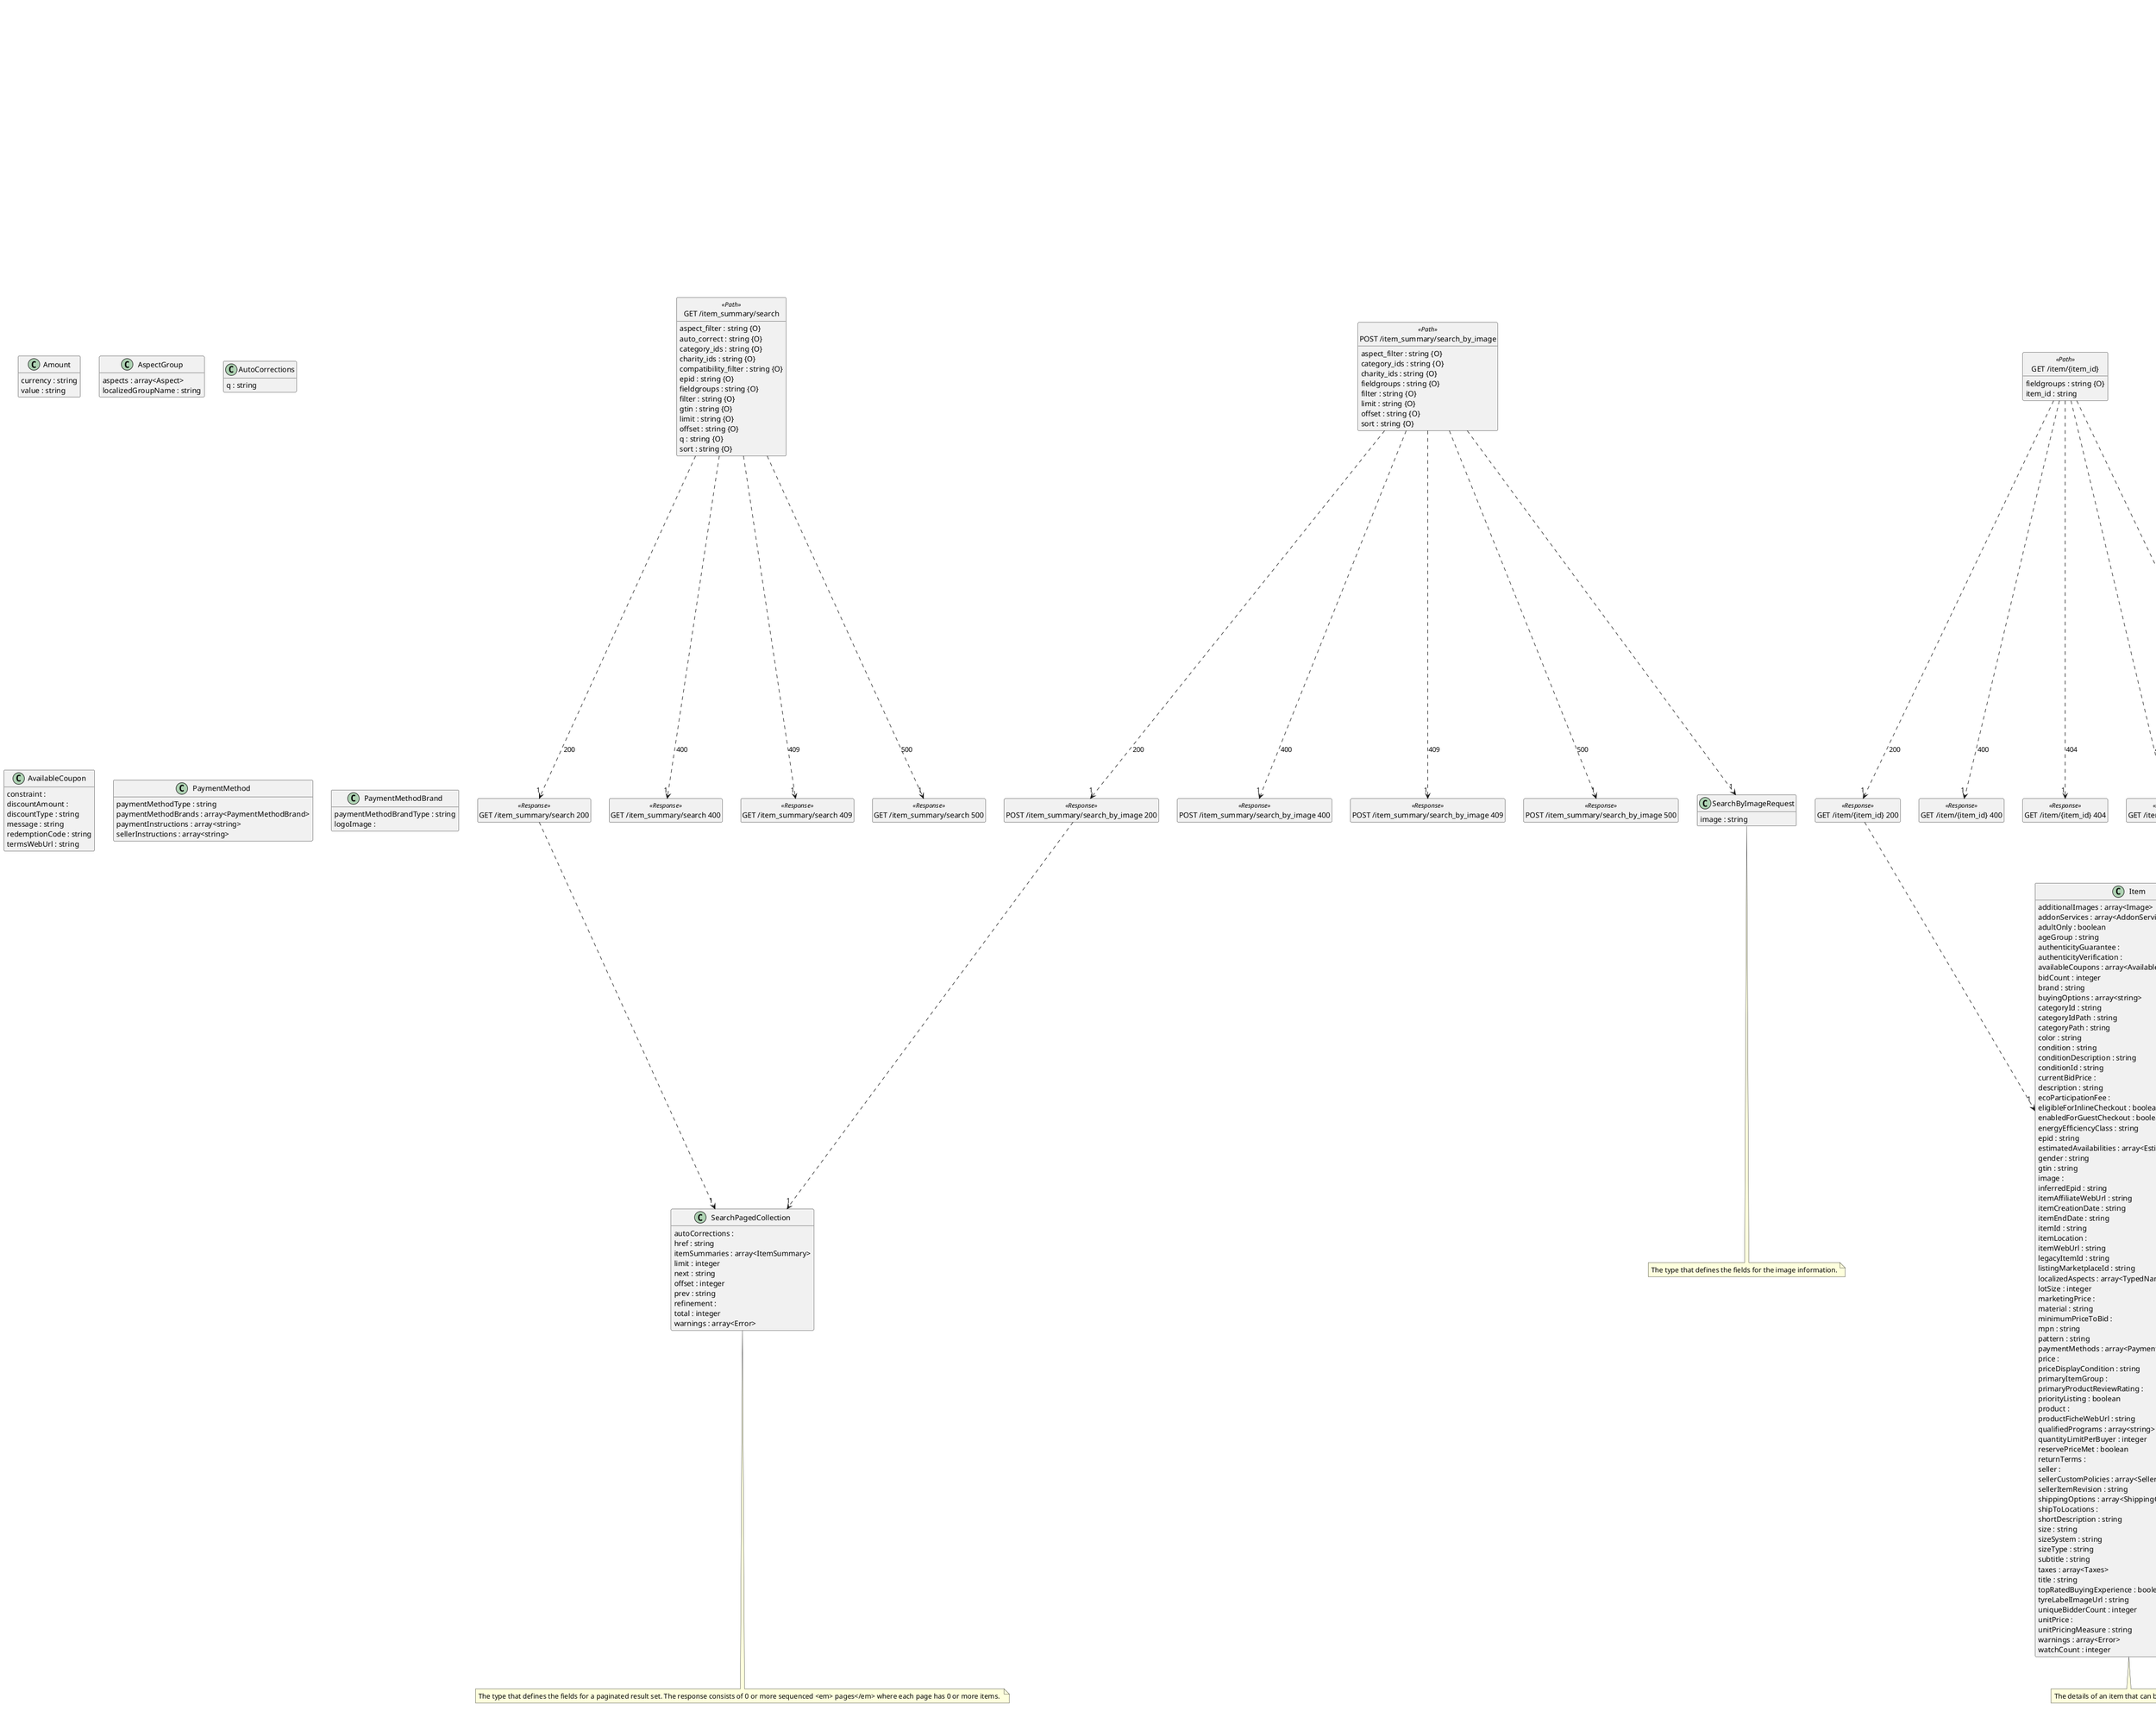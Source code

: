 @startuml OpenApi Type diagram
'!theme blueprint

hide <<Path>> circle
hide <<Response>> circle
hide <<Parameter>> circle
hide empty methods
hide empty fields
set namespaceSeparator none

title Browse API v1.16.0
footer OpenApi Type diagram - futurum.openapi-to-plantuml
class "GET /item_summary/search" <<Path>> {
{field} aspect_filter : string {O}
{field} auto_correct : string {O}
{field} category_ids : string {O}
{field} charity_ids : string {O}
{field} compatibility_filter : string {O}
{field} epid : string {O}
{field} fieldgroups : string {O}
{field} filter : string {O}
{field} gtin : string {O}
{field} limit : string {O}
{field} offset : string {O}
{field} q : string {O}
{field} sort : string {O}
}

class "GET /item_summary/search 200" <<Response>> { }
class "GET /item_summary/search 400" <<Response>> { }
class "GET /item_summary/search 409" <<Response>> { }
class "GET /item_summary/search 500" <<Response>> { }
class "POST /item_summary/search_by_image" <<Path>> {
{field} aspect_filter : string {O}
{field} category_ids : string {O}
{field} charity_ids : string {O}
{field} fieldgroups : string {O}
{field} filter : string {O}
{field} limit : string {O}
{field} offset : string {O}
{field} sort : string {O}
}

class "POST /item_summary/search_by_image 200" <<Response>> { }
class "POST /item_summary/search_by_image 400" <<Response>> { }
class "POST /item_summary/search_by_image 409" <<Response>> { }
class "POST /item_summary/search_by_image 500" <<Response>> { }
class "GET /item/{item_id}" <<Path>> {
{field} fieldgroups : string {O}
{field} item_id : string
}

class "GET /item/{item_id} 200" <<Response>> { }
class "GET /item/{item_id} 400" <<Response>> { }
class "GET /item/{item_id} 404" <<Response>> { }
class "GET /item/{item_id} 409" <<Response>> { }
class "GET /item/{item_id} 500" <<Response>> { }
class "GET /item/get_item_by_legacy_id" <<Path>> {
{field} fieldgroups : string {O}
{field} legacy_item_id : string
{field} legacy_variation_id : string {O}
{field} legacy_variation_sku : string {O}
}

class "GET /item/get_item_by_legacy_id 200" <<Response>> { }
class "GET /item/get_item_by_legacy_id 400" <<Response>> { }
class "GET /item/get_item_by_legacy_id 404" <<Response>> { }
class "GET /item/get_item_by_legacy_id 409" <<Response>> { }
class "GET /item/get_item_by_legacy_id 500" <<Response>> { }
class "GET /item/" <<Path>> {
{field} item_ids : string {O}
{field} item_group_ids : string {O}
}

class "GET /item/ 200" <<Response>> { }
class "GET /item/ 400" <<Response>> { }
class "GET /item/ 404" <<Response>> { }
class "GET /item/ 409" <<Response>> { }
class "GET /item/ 500" <<Response>> { }
class "GET /item/get_items_by_item_group" <<Path>> {
{field} item_group_id : string
}

class "GET /item/get_items_by_item_group 200" <<Response>> { }
class "GET /item/get_items_by_item_group 400" <<Response>> { }
class "GET /item/get_items_by_item_group 404" <<Response>> { }
class "GET /item/get_items_by_item_group 409" <<Response>> { }
class "GET /item/get_items_by_item_group 500" <<Response>> { }
class "POST /item/{item_id}/check_compatibility" <<Path>> {
{field} item_id : string
{field} X-EBAY-C-MARKETPLACE-ID : string
}

class "POST /item/{item_id}/check_compatibility 200" <<Response>> { }
class "POST /item/{item_id}/check_compatibility 400" <<Response>> { }
class "POST /item/{item_id}/check_compatibility 404" <<Response>> { }
class "POST /item/{item_id}/check_compatibility 409" <<Response>> { }
class "POST /item/{item_id}/check_compatibility 500" <<Response>> { }
class "POST /shopping_cart/add_item" <<Path>> {
}

class "POST /shopping_cart/add_item 200" <<Response>> { }
class "POST /shopping_cart/add_item 204" <<Response>> { }
class "POST /shopping_cart/add_item 400" <<Response>> { }
class "POST /shopping_cart/add_item 403" <<Response>> { }
class "POST /shopping_cart/add_item 409" <<Response>> { }
class "POST /shopping_cart/add_item 500" <<Response>> { }
class "GET /shopping_cart/" <<Path>> {
}

class "GET /shopping_cart/ 200" <<Response>> { }
class "GET /shopping_cart/ 204" <<Response>> { }
class "GET /shopping_cart/ 400" <<Response>> { }
class "GET /shopping_cart/ 403" <<Response>> { }
class "GET /shopping_cart/ 404" <<Response>> { }
class "GET /shopping_cart/ 500" <<Response>> { }
class "POST /shopping_cart/remove_item" <<Path>> {
}

class "POST /shopping_cart/remove_item 200" <<Response>> { }
class "POST /shopping_cart/remove_item 204" <<Response>> { }
class "POST /shopping_cart/remove_item 400" <<Response>> { }
class "POST /shopping_cart/remove_item 403" <<Response>> { }
class "POST /shopping_cart/remove_item 409" <<Response>> { }
class "POST /shopping_cart/remove_item 500" <<Response>> { }
class "POST /shopping_cart/update_quantity" <<Path>> {
}

class "POST /shopping_cart/update_quantity 200" <<Response>> { }
class "POST /shopping_cart/update_quantity 400" <<Response>> { }
class "POST /shopping_cart/update_quantity 403" <<Response>> { }
class "POST /shopping_cart/update_quantity 409" <<Response>> { }
class "POST /shopping_cart/update_quantity 500" <<Response>> { }
class "AddCartItemInput" {
{field} itemId : string
{field} quantity : integer
}

note bottom of AddCartItemInput
The type that defines the fields for the <b>addItems</b> request.
end note

class "AdditionalProductIdentity" {
{field} productIdentity : array<ProductIdentity>
}

note bottom of AdditionalProductIdentity
The type that defines the array of product identifiers associated with the item. This container is returned if the seller has associated the eBay Product Identifier (ePID) with the item and in the request <b> fieldgroups</b> is set to <code>PRODUCT</code>.
end note

class "AddonService" {
{field} selection : string
{field} serviceFee : 
{field} serviceId : string
{field} serviceType : string
}

note bottom of AddonService
This container describes an add-on service that may be selected for an item or that may apply automatically. A charge may be associated with the add-on service.
end note

class "Address" {
{field} addressLine1 : string
{field} addressLine2 : string
{field} city : string
{field} country : string
{field} county : string
{field} postalCode : string
{field} stateOrProvince : string
}

note bottom of Address
The type that defines the fields for an address.
end note

class "Amount" {
{field} currency : string
{field} value : string
}

class "Aspect" {
{field} localizedName : string
{field} localizedValues : array<string>
}

note bottom of Aspect
The type that defines the fields for the name/value pairs for the aspects of the product. For example: BRAND/Apple
end note

class "AspectDistribution" {
{field} aspectValueDistributions : array<AspectValueDistribution>
{field} localizedAspectName : string
}

note bottom of AspectDistribution
The type that define the fields for the aspect information. Aspects are the variations of an item, such as color, size, etc.
end note

class "AspectGroup" {
{field} aspects : array<Aspect>
{field} localizedGroupName : string
}

class "AspectValueDistribution" {
{field} localizedAspectValue : string
{field} matchCount : integer
{field} refinementHref : string
}

note bottom of AspectValueDistribution
The container that defines the fields for the conditions refinements. This container is returned when <b> fieldgroups</b> is set to <code>ASPECT_REFINEMENTS</code> or <code>FULL</code> in the request.
end note

class "AttributeNameValue" {
{field} name : string
{field} value : string
}

note bottom of AttributeNameValue
The type the defines attribute name/value pair fields that specify a product. The type of data depends on the context. For example, if you were using this to specify a specific vehicle, the attribute names would be Make, Model, Year, etc.
end note

class "AuthenticityGuaranteeProgram" {
{field} description : string
{field} termsWebUrl : string
}

note bottom of AuthenticityGuaranteeProgram
A type that identifies whether the item is qualified for the Authenticity Guarantee program.
end note

class "AuthenticityVerificationProgram" {
{field} description : string
{field} termsWebUrl : string
}

note bottom of AuthenticityVerificationProgram
A type that identifies whether the item is from a verified seller.
end note

class "AutoCorrections" {
{field} q : string
}

class "AvailableCoupon" {
{field} constraint : 
{field} discountAmount : 
{field} discountType : string
{field} message : string
{field} redemptionCode : string
{field} termsWebUrl : string
}

class "BuyingOptionDistribution" {
{field} buyingOption : string
{field} matchCount : integer
{field} refinementHref : string
}

note bottom of BuyingOptionDistribution
The container that defines the fields for the buying options refinements. This container is returned when <b> fieldgroups</b> is set to <code>BUYING_OPTION_REFINEMENTS</code> or <code>FULL</code> in the request.
end note

class "CartItem" {
{field} cartItemId : string
{field} cartItemSubtotal : 
{field} image : 
{field} itemId : string
{field} itemWebUrl : string
{field} price : 
{field} quantity : integer
{field} title : string
}

note bottom of CartItem
The type that defines the fields for the individual items in a cart.
end note

class "Category" {
{field} categoryId : string
}

note bottom of Category
This type is used by the <b> categories</b>  container in the response of the <b> search</b>  method, and contains the primary item category ID of the item, as well as the secondary item category if the item was listed in two categories.
end note

class "CategoryDistribution" {
{field} categoryId : string
{field} categoryName : string
{field} matchCount : integer
{field} refinementHref : string
}

note bottom of CategoryDistribution
The container that defines the fields for the category refinements. This container is returned when <b> fieldgroups</b> is set to <code>CATEGORY_REFINEMENTS</code> or <code>FULL</code> in the request.
end note

class "CommonDescriptions" {
{field} description : string
{field} itemIds : array<string>
}

note bottom of CommonDescriptions
The type that defines the fields for the item ids that all use a common description.  Often the item variations within an item group all have the same description. Instead of repeating this description in the item details of each item, a description that is shared by at least one other item is returned in this container. If the description is unique, it is returned in the <b> items.description</b> field.
end note

class "CompatibilityPayload" {
{field} compatibilityProperties : array<AttributeNameValue>
}

note bottom of CompatibilityPayload
An array of attribute name/value pairs used to define a specific product. For example: If you wanted to specify a specific car, one of the name/value pairs would be <br /><code>"name" : "Year", <br />"value" : "2019"</code>  <p> For a list of the attributes required for cars and trucks and motorcycles see <a href="/api-docs/buy/static/api-browse.html#Check">Check compatibility</a> in the Buy Integration Guide.</p>
end note

class "CompatibilityProperty" {
{field} localizedName : string
{field} name : string
{field} value : string
}

note bottom of CompatibilityProperty
This container returns the product attribute name/value pairs that are compatible with the keyword. These attributes are submitted in the  <b>compatibility_filter</b> request field.
end note

class "CompatibilityResponse" {
{field} compatibilityStatus : string
{field} warnings : array<Error>
}

note bottom of CompatibilityResponse
The type that defines the response fields for <b> checkCompatibility</b>.  
end note

class "ConditionDistribution" {
{field} condition : string
{field} conditionId : string
{field} matchCount : integer
{field} refinementHref : string
}

note bottom of ConditionDistribution
The container that defines the fields for the conditions refinements. This container is returned when <b> fieldgroups</b> is set to <code>CONDITION_REFINEMENTS</code> or <code>FULL</code> in the request.
end note

class "ConvertedAmount" {
{field} convertedFromCurrency : string
{field} convertedFromValue : string
{field} currency : string
{field} value : string
}

note bottom of ConvertedAmount
This type defines the monetary value of an amount. It can provide the amount in both the currency used on the eBay site where an item is being offered and the conversion of that value into another currency, if applicable.
end note

class "CoreItem" {
{field} additionalImages : array<Image>
{field} adultOnly : boolean
{field} ageGroup : string
{field} authenticityGuarantee : 
{field} authenticityVerification : 
{field} availableCoupons : array<AvailableCoupon>
{field} bidCount : integer
{field} brand : string
{field} buyingOptions : array<string>
{field} categoryId : string
{field} categoryPath : string
{field} color : string
{field} condition : string
{field} conditionDescription : string
{field} conditionId : string
{field} currentBidPrice : 
{field} description : string
{field} eligibleForInlineCheckout : boolean
{field} enabledForGuestCheckout : boolean
{field} energyEfficiencyClass : string
{field} epid : string
{field} estimatedAvailabilities : array<EstimatedAvailability>
{field} gender : string
{field} gtin : string
{field} image : 
{field} inferredEpid : string
{field} itemAffiliateWebUrl : string
{field} itemCreationDate : string
{field} itemEndDate : string
{field} itemId : string
{field} itemLocation : 
{field} itemWebUrl : string
{field} legacyItemId : string
{field} localizedAspects : array<TypedNameValue>
{field} lotSize : integer
{field} marketingPrice : 
{field} material : string
{field} minimumPriceToBid : 
{field} mpn : string
{field} pattern : string
{field} paymentMethods : array<PaymentMethod>
{field} price : 
{field} priceDisplayCondition : string
{field} primaryItemGroup : 
{field} primaryProductReviewRating : 
{field} priorityListing : boolean
{field} product : 
{field} productFicheWebUrl : string
{field} qualifiedPrograms : array<string>
{field} quantityLimitPerBuyer : integer
{field} reservePriceMet : boolean
{field} returnTerms : 
{field} seller : 
{field} sellerItemRevision : string
{field} shippingOptions : array<ShippingOption>
{field} shipToLocations : 
{field} shortDescription : string
{field} size : string
{field} sizeSystem : string
{field} sizeType : string
{field} subtitle : string
{field} taxes : array<Taxes>
{field} title : string
{field} topRatedBuyingExperience : boolean
{field} tyreLabelImageUrl : string
{field} uniqueBidderCount : integer
{field} unitPrice : 
{field} unitPricingMeasure : string
}

note bottom of CoreItem
An array of containers with the details for all of the items returned.
end note

class "CouponConstraint" {
{field} expirationDate : string
}

note bottom of CouponConstraint
This type is used to provide the expiration date of a coded coupon.
end note

class "Error" {
{field} category : string
{field} domain : string
{field} errorId : integer
{field} inputRefIds : array<string>
{field} longMessage : string
{field} message : string
{field} outputRefIds : array<string>
{field} parameters : array<ErrorParameter>
{field} subdomain : string
}

note bottom of Error
The type that defines the fields that can be returned in an error.
end note

class "ErrorParameter" {
{field} name : string
{field} value : string
}

note bottom of ErrorParameter
An array of name/value pairs that provide details regarding the error.
end note

class "EstimatedAvailability" {
{field} availabilityThreshold : integer
{field} availabilityThresholdType : string
{field} deliveryOptions : array<string>
{field} estimatedAvailabilityStatus : string
{field} estimatedAvailableQuantity : integer
{field} estimatedSoldQuantity : integer
}

note bottom of EstimatedAvailability
The type that defines the fields for the estimated item availability information.
end note

class "Image" {
{field} height : integer
{field} imageUrl : string
{field} width : integer
}

note bottom of Image
Type the defines the details of an image, such as size and image URL. Currently,  only <b> imageUrl</b> is  populated. The <b> height</b> and <b> width</b> were added for future use.
end note

class "Item" {
{field} additionalImages : array<Image>
{field} addonServices : array<AddonService>
{field} adultOnly : boolean
{field} ageGroup : string
{field} authenticityGuarantee : 
{field} authenticityVerification : 
{field} availableCoupons : array<AvailableCoupon>
{field} bidCount : integer
{field} brand : string
{field} buyingOptions : array<string>
{field} categoryId : string
{field} categoryIdPath : string
{field} categoryPath : string
{field} color : string
{field} condition : string
{field} conditionDescription : string
{field} conditionId : string
{field} currentBidPrice : 
{field} description : string
{field} ecoParticipationFee : 
{field} eligibleForInlineCheckout : boolean
{field} enabledForGuestCheckout : boolean
{field} energyEfficiencyClass : string
{field} epid : string
{field} estimatedAvailabilities : array<EstimatedAvailability>
{field} gender : string
{field} gtin : string
{field} image : 
{field} inferredEpid : string
{field} itemAffiliateWebUrl : string
{field} itemCreationDate : string
{field} itemEndDate : string
{field} itemId : string
{field} itemLocation : 
{field} itemWebUrl : string
{field} legacyItemId : string
{field} listingMarketplaceId : string
{field} localizedAspects : array<TypedNameValue>
{field} lotSize : integer
{field} marketingPrice : 
{field} material : string
{field} minimumPriceToBid : 
{field} mpn : string
{field} pattern : string
{field} paymentMethods : array<PaymentMethod>
{field} price : 
{field} priceDisplayCondition : string
{field} primaryItemGroup : 
{field} primaryProductReviewRating : 
{field} priorityListing : boolean
{field} product : 
{field} productFicheWebUrl : string
{field} qualifiedPrograms : array<string>
{field} quantityLimitPerBuyer : integer
{field} reservePriceMet : boolean
{field} returnTerms : 
{field} seller : 
{field} sellerCustomPolicies : array<SellerCustomPolicy>
{field} sellerItemRevision : string
{field} shippingOptions : array<ShippingOption>
{field} shipToLocations : 
{field} shortDescription : string
{field} size : string
{field} sizeSystem : string
{field} sizeType : string
{field} subtitle : string
{field} taxes : array<Taxes>
{field} title : string
{field} topRatedBuyingExperience : boolean
{field} tyreLabelImageUrl : string
{field} uniqueBidderCount : integer
{field} unitPrice : 
{field} unitPricingMeasure : string
{field} warnings : array<Error>
{field} watchCount : integer
}

note bottom of Item
The details of an item that can be purchased.
end note

class "ItemGroup" {
{field} commonDescriptions : array<CommonDescriptions>
{field} items : array<Item>
{field} warnings : array<Error>
}

note bottom of ItemGroup
The type that defines the fields for the item details.
end note

class "ItemGroupSummary" {
{field} itemGroupAdditionalImages : array<Image>
{field} itemGroupHref : string
{field} itemGroupId : string
{field} itemGroupImage : 
{field} itemGroupTitle : string
{field} itemGroupType : string
}

note bottom of ItemGroupSummary
The type that defines the fields for the details of each item in an item group. An item group is  an item that has various aspect differences, such as color, size, storage capacity, etc. When an item group is created, one of the item variations, such as the red shirt size L, is chosen as the "parent". All the other items in the group are the children, such as the blue shirt size L, red shirt size M, etc. <br /><br /><span class="tablenote"><b> Note: </b> This container is returned only if the <b> item_id</b> in the request is an item group (parent ID of an item with variations).</span>
end note

class "ItemLocationImpl" {
{field} addressLine1 : string
{field} addressLine2 : string
{field} city : string
{field} country : string
{field} county : string
{field} postalCode : string
{field} stateOrProvince : string
}

note bottom of ItemLocationImpl
The type that defines the fields for the location of an item, such as information typically used for an address, including postal code, county, state/province, street address, city, and country (2-digit ISO code).
end note

class "ItemReturnTerms" {
{field} extendedHolidayReturnsOffered : boolean
{field} refundMethod : string
{field} restockingFeePercentage : string
{field} returnInstructions : string
{field} returnMethod : string
{field} returnPeriod : 
{field} returnsAccepted : boolean
{field} returnShippingCostPayer : string
}

note bottom of ItemReturnTerms
The type that defines the fields for the seller's return policy.
end note

class "ItemSummary" {
{field} additionalImages : array<Image>
{field} adultOnly : boolean
{field} availableCoupons : boolean
{field} bidCount : integer
{field} buyingOptions : array<string>
{field} categories : array<Category>
{field} compatibilityMatch : string
{field} compatibilityProperties : array<CompatibilityProperty>
{field} condition : string
{field} conditionId : string
{field} currentBidPrice : 
{field} distanceFromPickupLocation : 
{field} energyEfficiencyClass : string
{field} epid : string
{field} image : 
{field} itemAffiliateWebUrl : string
{field} itemCreationDate : string
{field} itemEndDate : string
{field} itemGroupHref : string
{field} itemGroupType : string
{field} itemHref : string
{field} itemId : string
{field} itemLocation : 
{field} itemWebUrl : string
{field} legacyItemId : string
{field} listingMarketplaceId : string
{field} marketingPrice : 
{field} pickupOptions : array<PickupOptionSummary>
{field} price : 
{field} priceDisplayCondition : string
{field} priorityListing : boolean
{field} qualifiedPrograms : array<string>
{field} seller : 
{field} shippingOptions : array<ShippingOptionSummary>
{field} shortDescription : string
{field} thumbnailImages : array<Image>
{field} title : string
{field} topRatedBuyingExperience : boolean
{field} tyreLabelImageUrl : string
{field} unitPrice : 
{field} unitPricingMeasure : string
{field} watchCount : integer
}

note bottom of ItemSummary
The type that defines the fields for the details of a specific item.
end note

class "Items" {
{field} items : array<CoreItem>
{field} total : integer
{field} warnings : array<Error>
}

note bottom of Items
Container for a list of items.
end note

class "LegalAddress" {
{field} addressLine1 : string
{field} addressLine2 : string
{field} city : string
{field} country : string
{field} countryName : string
{field} county : string
{field} postalCode : string
{field} stateOrProvince : string
}

note bottom of LegalAddress
Type that defines the fields for the seller's address.
end note

class "MarketingPrice" {
{field} discountAmount : 
{field} discountPercentage : string
{field} originalPrice : 
{field} priceTreatment : string
}

note bottom of MarketingPrice
The type that defines the fields that describe a seller discount.
end note

class "PaymentMethod" {
{field} paymentMethodType : string
{field} paymentMethodBrands : array<PaymentMethodBrand>
{field} paymentInstructions : array<string>
{field} sellerInstructions : array<string>
}

class "PaymentMethodBrand" {
{field} paymentMethodBrandType : string
{field} logoImage : 
}

class "PickupOptionSummary" {
{field} pickupLocationType : string
}

note bottom of PickupOptionSummary
The type that defines the fields for the local pickup options that are available for the item. It is used by the <b>  pickupOptions</b>  container.
end note

class "Price" {
{field} convertedFromCurrency : string
{field} convertedFromValue : string
{field} currency : string
{field} value : string
}

note bottom of Price
The type that defines the fields for the monetary value and currency of the price of the item.
end note

class "Product" {
{field} additionalImages : array<Image>
{field} additionalProductIdentities : array<AdditionalProductIdentity>
{field} aspectGroups : array<AspectGroup>
{field} brand : string
{field} description : string
{field} gtins : array<string>
{field} image : 
{field} mpns : array<string>
{field} title : string
}

note bottom of Product
The type that defines the fields for the product information of the item.
end note

class "ProductIdentity" {
{field} identifierType : string
{field} identifierValue : string
}

note bottom of ProductIdentity
The type that defines the fields for the product identifier type/value pairs of product associated with an item.
end note

class "RatingHistogram" {
{field} count : integer
{field} rating : string
}

note bottom of RatingHistogram
The type that defines the fields for product ratings. Only products that are in the eBay product catalog can be reviewed and rated.
end note

class "Refinement" {
{field} aspectDistributions : array<AspectDistribution>
{field} buyingOptionDistributions : array<BuyingOptionDistribution>
{field} categoryDistributions : array<CategoryDistribution>
{field} conditionDistributions : array<ConditionDistribution>
{field} dominantCategoryId : string
}

note bottom of Refinement
This type defines the fields for the various refinements of an item. You can use the information in this container to create histograms, which help shoppers choose exactly what they want.
end note

class "Region" {
{field} regionName : string
{field} regionType : string
}

note bottom of Region
This type is used to provide region details for a tax jurisdiction.
end note

class "RemoteShopcartResponse" {
{field} cartItems : array<CartItem>
{field} cartSubtotal : 
{field} cartWebUrl : string
{field} unavailableCartItems : array<CartItem>
{field} warnings : array<Error>
}

note bottom of RemoteShopcartResponse
The type that defines the fields and containers for the member's eBay cart information.
end note

class "RemoveCartItemInput" {
{field} cartItemId : string
}

note bottom of RemoveCartItemInput
The type that defines the fields for the <b>removeItem</b> request.
end note

class "ReviewRating" {
{field} averageRating : string
{field} ratingHistograms : array<RatingHistogram>
{field} reviewCount : integer
}

note bottom of ReviewRating
The type that defines the fields for the rating of a product review.
end note

class "SearchByImageRequest" {
{field} image : string
}

note bottom of SearchByImageRequest
The type that defines the fields for the image information.
end note

class "SearchPagedCollection" {
{field} autoCorrections : 
{field} href : string
{field} itemSummaries : array<ItemSummary>
{field} limit : integer
{field} next : string
{field} offset : integer
{field} prev : string
{field} refinement : 
{field} total : integer
{field} warnings : array<Error>
}

note bottom of SearchPagedCollection
The type that defines the fields for a paginated result set. The response consists of 0 or more sequenced <em> pages</em> where each page has 0 or more items. 
end note

class "Seller" {
{field} feedbackPercentage : string
{field} feedbackScore : integer
{field} sellerAccountType : string
{field} username : string
}

note bottom of Seller
The type that defines the fields for basic information about the seller of the item returned by the <b> item_summary</b> resource.
end note

class "SellerCustomPolicy" {
{field} description : string
{field} label : string
{field} type : string
}

note bottom of SellerCustomPolicy
The container for custom policies that apply to a listed item.
end note

class "SellerDetail" {
{field} feedbackPercentage : string
{field} feedbackScore : integer
{field} sellerAccountType : string
{field} sellerLegalInfo : 
{field} username : string
}

note bottom of SellerDetail
The type that defines the fields for basic and detailed information about the seller of the item returned by the <b> item</b> resource.
end note

class "SellerLegalInfo" {
{field} email : string
{field} fax : string
{field} imprint : string
{field} legalContactFirstName : string
{field} legalContactLastName : string
{field} name : string
{field} phone : string
{field} registrationNumber : string
{field} sellerProvidedLegalAddress : 
{field} termsOfService : string
{field} vatDetails : array<VatDetail>
}

note bottom of SellerLegalInfo
The type that defines the fields for the contact information for a seller.
end note

class "ShipToLocation" {
{field} country : string
{field} postalCode : string
}

note bottom of ShipToLocation
The type that defines the fields for the country and postal code of where an item is to be shipped.
end note

class "ShipToLocations" {
{field} regionExcluded : array<ShipToRegion>
{field} regionIncluded : array<ShipToRegion>
}

note bottom of ShipToLocations
The type that defines the fields that include and exclude geographic regions affecting where the item can be shipped. The seller defines these regions when listing the item.
end note

class "ShipToRegion" {
{field} regionId : string
{field} regionName : string
{field} regionType : string
}

note bottom of ShipToRegion
This type is used provide details about included and excluded shipping regions.
end note

class "ShippingOption" {
{field} additionalShippingCostPerUnit : 
{field} cutOffDateUsedForEstimate : string
{field} fulfilledThrough : string
{field} guaranteedDelivery : boolean
{field} importCharges : 
{field} maxEstimatedDeliveryDate : string
{field} minEstimatedDeliveryDate : string
{field} quantityUsedForEstimate : integer
{field} shippingCarrierCode : string
{field} shippingCost : 
{field} shippingCostType : string
{field} shippingServiceCode : string
{field} shipToLocationUsedForEstimate : 
{field} trademarkSymbol : string
{field} type : string
}

note bottom of ShippingOption
The type that defines the fields for the details of a shipping provider.
end note

class "ShippingOptionSummary" {
{field} guaranteedDelivery : boolean
{field} maxEstimatedDeliveryDate : string
{field} minEstimatedDeliveryDate : string
{field} shippingCost : 
{field} shippingCostType : string
}

note bottom of ShippingOptionSummary
The type that defines the fields for the shipping information.
end note

class "TargetLocation" {
{field} unitOfMeasure : string
{field} value : string
}

note bottom of TargetLocation
The type that defines the fields for the distance between the item location and the buyer's location. 
end note

class "TaxJurisdiction" {
{field} region : 
{field} taxJurisdictionId : string
}

note bottom of TaxJurisdiction
The type that defines the fields for the tax jurisdiction details.
end note

class "Taxes" {
{field} ebayCollectAndRemitTax : boolean
{field} includedInPrice : boolean
{field} shippingAndHandlingTaxed : boolean
{field} taxJurisdiction : 
{field} taxPercentage : string
{field} taxType : string
}

note bottom of Taxes
The type that defines the tax fields.
end note

class "TimeDuration" {
{field} unit : string
{field} value : integer
}

note bottom of TimeDuration
The type that defines the fields for a period of time in the time-measurement units supplied.
end note

class "TypedNameValue" {
{field} name : string
{field} type : string
{field} value : string
}

note bottom of TypedNameValue
The type that defines the fields for the name/value pairs for item aspects.
end note

class "UpdateCartItemInput" {
{field} cartItemId : string
{field} quantity : integer
}

note bottom of UpdateCartItemInput
The type that defines the fields for the <b>updateQuantity</b> request.
end note

class "VatDetail" {
{field} issuingCountry : string
{field} vatId : string
}

note bottom of VatDetail
The type the defines the fields for the VAT (value add tax) information.
end note

"GET /item_summary/search" ..> "1" "GET /item_summary/search 200" : "200"
"GET /item_summary/search 200" ..> "1" "SearchPagedCollection"
"GET /item_summary/search" ..> "1" "GET /item_summary/search 400" : "400"
"GET /item_summary/search" ..> "1" "GET /item_summary/search 409" : "409"
"GET /item_summary/search" ..> "1" "GET /item_summary/search 500" : "500"
"POST /item_summary/search_by_image" ..> "1" "POST /item_summary/search_by_image 200" : "200"
"POST /item_summary/search_by_image 200" ..> "1" "SearchPagedCollection"
"POST /item_summary/search_by_image" ..> "1" "POST /item_summary/search_by_image 400" : "400"
"POST /item_summary/search_by_image" ..> "1" "POST /item_summary/search_by_image 409" : "409"
"POST /item_summary/search_by_image" ..> "1" "POST /item_summary/search_by_image 500" : "500"
"GET /item/{item_id}" ..> "1" "GET /item/{item_id} 200" : "200"
"GET /item/{item_id} 200" ..> "1" "Item"
"GET /item/{item_id}" ..> "1" "GET /item/{item_id} 400" : "400"
"GET /item/{item_id}" ..> "1" "GET /item/{item_id} 404" : "404"
"GET /item/{item_id}" ..> "1" "GET /item/{item_id} 409" : "409"
"GET /item/{item_id}" ..> "1" "GET /item/{item_id} 500" : "500"
"GET /item/get_item_by_legacy_id" ..> "1" "GET /item/get_item_by_legacy_id 200" : "200"
"GET /item/get_item_by_legacy_id 200" ..> "1" "Item"
"GET /item/get_item_by_legacy_id" ..> "1" "GET /item/get_item_by_legacy_id 400" : "400"
"GET /item/get_item_by_legacy_id" ..> "1" "GET /item/get_item_by_legacy_id 404" : "404"
"GET /item/get_item_by_legacy_id" ..> "1" "GET /item/get_item_by_legacy_id 409" : "409"
"GET /item/get_item_by_legacy_id" ..> "1" "GET /item/get_item_by_legacy_id 500" : "500"
"GET /item/" ..> "1" "GET /item/ 200" : "200"
"GET /item/ 200" ..> "1" "Items"
"GET /item/" ..> "1" "GET /item/ 400" : "400"
"GET /item/" ..> "1" "GET /item/ 404" : "404"
"GET /item/" ..> "1" "GET /item/ 409" : "409"
"GET /item/" ..> "1" "GET /item/ 500" : "500"
"GET /item/get_items_by_item_group" ..> "1" "GET /item/get_items_by_item_group 200" : "200"
"GET /item/get_items_by_item_group 200" ..> "1" "ItemGroup"
"GET /item/get_items_by_item_group" ..> "1" "GET /item/get_items_by_item_group 400" : "400"
"GET /item/get_items_by_item_group" ..> "1" "GET /item/get_items_by_item_group 404" : "404"
"GET /item/get_items_by_item_group" ..> "1" "GET /item/get_items_by_item_group 409" : "409"
"GET /item/get_items_by_item_group" ..> "1" "GET /item/get_items_by_item_group 500" : "500"
"POST /item/{item_id}/check_compatibility" ..> "1" "POST /item/{item_id}/check_compatibility 200" : "200"
"POST /item/{item_id}/check_compatibility 200" ..> "1" "CompatibilityResponse"
"POST /item/{item_id}/check_compatibility" ..> "1" "POST /item/{item_id}/check_compatibility 400" : "400"
"POST /item/{item_id}/check_compatibility" ..> "1" "POST /item/{item_id}/check_compatibility 404" : "404"
"POST /item/{item_id}/check_compatibility" ..> "1" "POST /item/{item_id}/check_compatibility 409" : "409"
"POST /item/{item_id}/check_compatibility" ..> "1" "POST /item/{item_id}/check_compatibility 500" : "500"
"POST /shopping_cart/add_item" ..> "1" "POST /shopping_cart/add_item 200" : "200"
"POST /shopping_cart/add_item 200" ..> "1" "RemoteShopcartResponse"
"POST /shopping_cart/add_item" ..> "1" "POST /shopping_cart/add_item 204" : "204"
"POST /shopping_cart/add_item" ..> "1" "POST /shopping_cart/add_item 400" : "400"
"POST /shopping_cart/add_item" ..> "1" "POST /shopping_cart/add_item 403" : "403"
"POST /shopping_cart/add_item" ..> "1" "POST /shopping_cart/add_item 409" : "409"
"POST /shopping_cart/add_item" ..> "1" "POST /shopping_cart/add_item 500" : "500"
"GET /shopping_cart/" ..> "1" "GET /shopping_cart/ 200" : "200"
"GET /shopping_cart/ 200" ..> "1" "RemoteShopcartResponse"
"GET /shopping_cart/" ..> "1" "GET /shopping_cart/ 204" : "204"
"GET /shopping_cart/" ..> "1" "GET /shopping_cart/ 400" : "400"
"GET /shopping_cart/" ..> "1" "GET /shopping_cart/ 403" : "403"
"GET /shopping_cart/" ..> "1" "GET /shopping_cart/ 404" : "404"
"GET /shopping_cart/" ..> "1" "GET /shopping_cart/ 500" : "500"
"POST /shopping_cart/remove_item" ..> "1" "POST /shopping_cart/remove_item 200" : "200"
"POST /shopping_cart/remove_item 200" ..> "1" "RemoteShopcartResponse"
"POST /shopping_cart/remove_item" ..> "1" "POST /shopping_cart/remove_item 204" : "204"
"POST /shopping_cart/remove_item" ..> "1" "POST /shopping_cart/remove_item 400" : "400"
"POST /shopping_cart/remove_item" ..> "1" "POST /shopping_cart/remove_item 403" : "403"
"POST /shopping_cart/remove_item" ..> "1" "POST /shopping_cart/remove_item 409" : "409"
"POST /shopping_cart/remove_item" ..> "1" "POST /shopping_cart/remove_item 500" : "500"
"POST /shopping_cart/update_quantity" ..> "1" "POST /shopping_cart/update_quantity 200" : "200"
"POST /shopping_cart/update_quantity 200" ..> "1" "RemoteShopcartResponse"
"POST /shopping_cart/update_quantity" ..> "1" "POST /shopping_cart/update_quantity 400" : "400"
"POST /shopping_cart/update_quantity" ..> "1" "POST /shopping_cart/update_quantity 403" : "403"
"POST /shopping_cart/update_quantity" ..> "1" "POST /shopping_cart/update_quantity 409" : "409"
"POST /shopping_cart/update_quantity" ..> "1" "POST /shopping_cart/update_quantity 500" : "500"
"POST /item_summary/search_by_image" ..> "1" "SearchByImageRequest"
"POST /item/{item_id}/check_compatibility" ..> "1" "CompatibilityPayload"
"POST /shopping_cart/add_item" ..> "1" "AddCartItemInput"
"POST /shopping_cart/remove_item" ..> "1" "RemoveCartItemInput"
"POST /shopping_cart/update_quantity" ..> "1" "UpdateCartItemInput"


@enduml